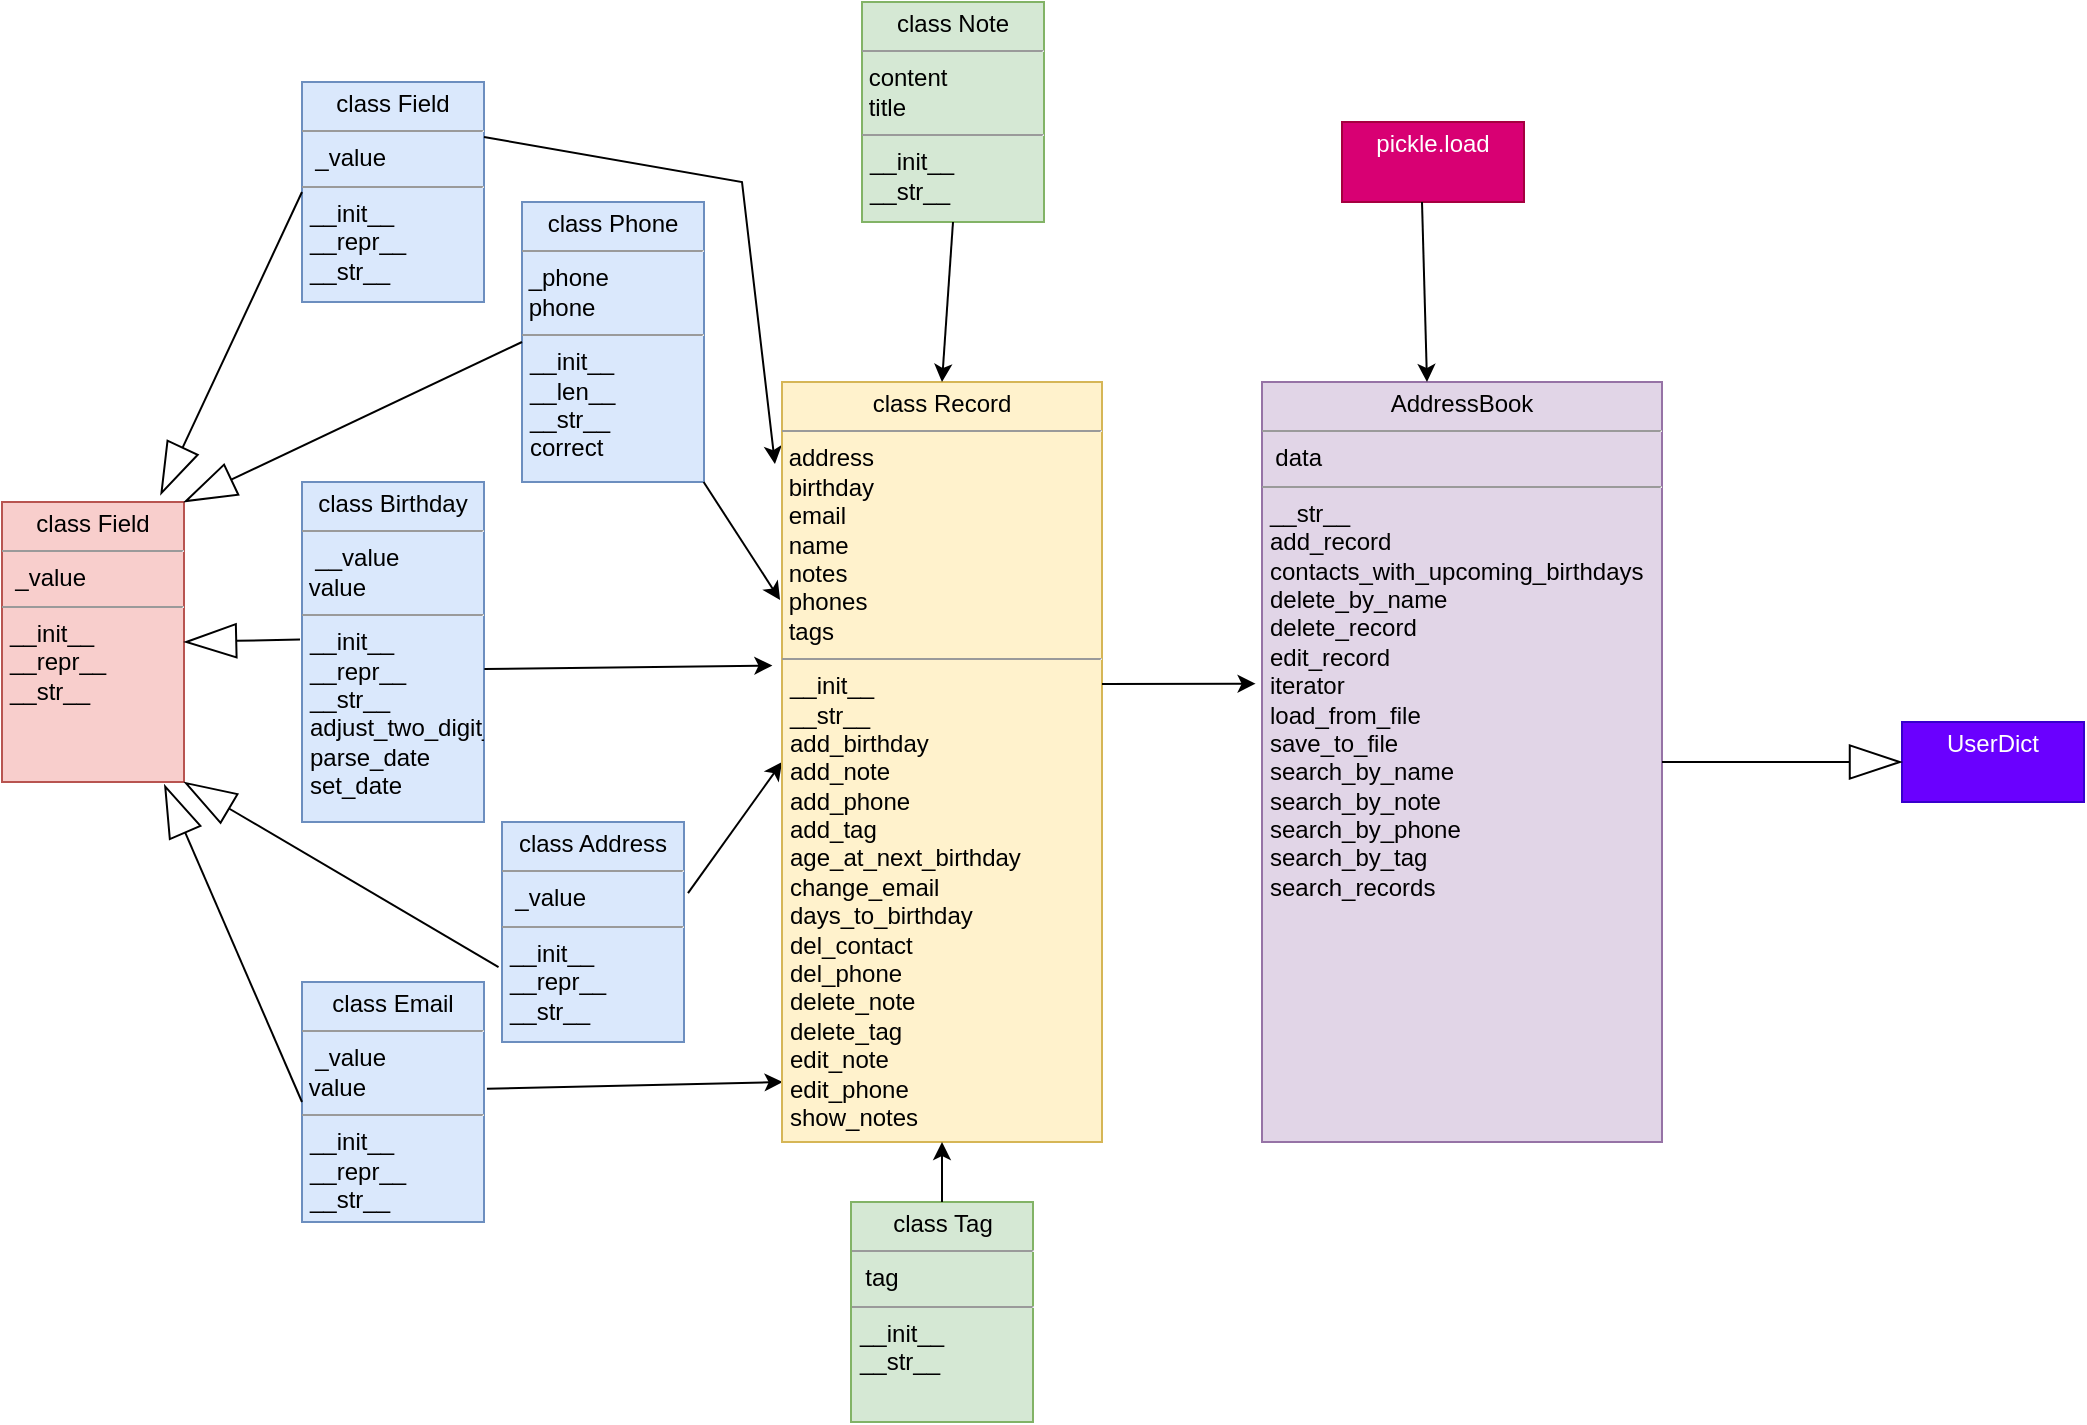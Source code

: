 <mxfile version="21.7.5" type="device">
  <diagram id="C5RBs43oDa-KdzZeNtuy" name="Page-1">
    <mxGraphModel dx="1400" dy="1892" grid="1" gridSize="10" guides="1" tooltips="1" connect="1" arrows="1" fold="1" page="1" pageScale="1" pageWidth="827" pageHeight="1169" math="0" shadow="0">
      <root>
        <mxCell id="WIyWlLk6GJQsqaUBKTNV-0" />
        <mxCell id="WIyWlLk6GJQsqaUBKTNV-1" parent="WIyWlLk6GJQsqaUBKTNV-0" />
        <mxCell id="VwsCQoI9j7GchgmYV7Oo-0" value="&lt;p style=&quot;margin:0px;margin-top:4px;text-align:center;&quot;&gt;class Field&lt;br&gt;&lt;/p&gt;&lt;hr size=&quot;1&quot;&gt;&lt;p style=&quot;margin:0px;margin-left:4px;&quot;&gt;&lt;/p&gt;&amp;nbsp; _value&lt;hr size=&quot;1&quot;&gt;&lt;p style=&quot;margin:0px;margin-left:4px;&quot;&gt;__init__&lt;/p&gt;&lt;p style=&quot;margin:0px;margin-left:4px;&quot;&gt;__repr__&lt;/p&gt;&lt;p style=&quot;margin:0px;margin-left:4px;&quot;&gt;__str__&lt;/p&gt;" style="verticalAlign=top;align=left;overflow=fill;fontSize=12;fontFamily=Helvetica;html=1;whiteSpace=wrap;fillColor=#f8cecc;strokeColor=#b85450;" parent="WIyWlLk6GJQsqaUBKTNV-1" vertex="1">
          <mxGeometry x="10" y="110" width="91" height="140" as="geometry" />
        </mxCell>
        <mxCell id="Tlzxx7g_BvjtaXMO_pwe-0" value="&lt;p style=&quot;margin:0px;margin-top:4px;text-align:center;&quot;&gt;class Field&lt;br&gt;&lt;/p&gt;&lt;hr size=&quot;1&quot;&gt;&lt;p style=&quot;margin:0px;margin-left:4px;&quot;&gt;&lt;/p&gt;&amp;nbsp; _value&lt;hr size=&quot;1&quot;&gt;&lt;p style=&quot;margin:0px;margin-left:4px;&quot;&gt;__init__&lt;/p&gt;&lt;p style=&quot;margin:0px;margin-left:4px;&quot;&gt;__repr__&lt;/p&gt;&lt;p style=&quot;margin:0px;margin-left:4px;&quot;&gt;__str__&lt;/p&gt;" style="verticalAlign=top;align=left;overflow=fill;fontSize=12;fontFamily=Helvetica;html=1;whiteSpace=wrap;fillColor=#dae8fc;strokeColor=#6c8ebf;" vertex="1" parent="WIyWlLk6GJQsqaUBKTNV-1">
          <mxGeometry x="160" y="-100" width="91" height="110" as="geometry" />
        </mxCell>
        <mxCell id="Tlzxx7g_BvjtaXMO_pwe-2" value="&lt;p style=&quot;margin:0px;margin-top:4px;text-align:center;&quot;&gt;class Birthday&lt;br&gt;&lt;/p&gt;&lt;hr size=&quot;1&quot;&gt;&lt;p style=&quot;margin:0px;margin-left:4px;&quot;&gt;&lt;/p&gt;&amp;nbsp;&amp;nbsp;__value&lt;div&gt;&amp;nbsp;value&lt;/div&gt;&lt;hr size=&quot;1&quot;&gt;&lt;p style=&quot;margin:0px;margin-left:4px;&quot;&gt;__init__&lt;/p&gt;&lt;p style=&quot;margin:0px;margin-left:4px;&quot;&gt;__repr__&lt;/p&gt;&lt;p style=&quot;margin:0px;margin-left:4px;&quot;&gt;__str__&lt;/p&gt;&lt;p style=&quot;margin:0px;margin-left:4px;&quot;&gt;adjust_two_digit_year&lt;/p&gt;&lt;p style=&quot;margin:0px;margin-left:4px;&quot;&gt;parse_date&lt;/p&gt;&lt;p style=&quot;margin:0px;margin-left:4px;&quot;&gt;set_date&lt;/p&gt;" style="verticalAlign=top;align=left;overflow=fill;fontSize=12;fontFamily=Helvetica;html=1;whiteSpace=wrap;fillColor=#dae8fc;strokeColor=#6c8ebf;" vertex="1" parent="WIyWlLk6GJQsqaUBKTNV-1">
          <mxGeometry x="160" y="100" width="91" height="170" as="geometry" />
        </mxCell>
        <mxCell id="Tlzxx7g_BvjtaXMO_pwe-3" value="&lt;p style=&quot;margin:0px;margin-top:4px;text-align:center;&quot;&gt;class Address&lt;br&gt;&lt;/p&gt;&lt;hr size=&quot;1&quot;&gt;&lt;p style=&quot;margin:0px;margin-left:4px;&quot;&gt;&lt;/p&gt;&amp;nbsp; _value&lt;hr size=&quot;1&quot;&gt;&lt;p style=&quot;margin:0px;margin-left:4px;&quot;&gt;__init__&lt;/p&gt;&lt;p style=&quot;margin:0px;margin-left:4px;&quot;&gt;__repr__&lt;/p&gt;&lt;p style=&quot;margin:0px;margin-left:4px;&quot;&gt;__str__&lt;/p&gt;" style="verticalAlign=top;align=left;overflow=fill;fontSize=12;fontFamily=Helvetica;html=1;whiteSpace=wrap;fillColor=#dae8fc;strokeColor=#6c8ebf;" vertex="1" parent="WIyWlLk6GJQsqaUBKTNV-1">
          <mxGeometry x="260" y="270" width="91" height="110" as="geometry" />
        </mxCell>
        <mxCell id="Tlzxx7g_BvjtaXMO_pwe-4" value="&lt;p style=&quot;margin:0px;margin-top:4px;text-align:center;&quot;&gt;class Email&lt;br&gt;&lt;/p&gt;&lt;hr size=&quot;1&quot;&gt;&lt;p style=&quot;margin:0px;margin-left:4px;&quot;&gt;&lt;/p&gt;&amp;nbsp;&amp;nbsp;_value&lt;div&gt;&amp;nbsp;value&lt;/div&gt;&lt;hr size=&quot;1&quot;&gt;&lt;p style=&quot;margin:0px;margin-left:4px;&quot;&gt;__init__&lt;/p&gt;&lt;p style=&quot;margin:0px;margin-left:4px;&quot;&gt;__repr__&lt;/p&gt;&lt;p style=&quot;margin:0px;margin-left:4px;&quot;&gt;__str__&lt;/p&gt;" style="verticalAlign=top;align=left;overflow=fill;fontSize=12;fontFamily=Helvetica;html=1;whiteSpace=wrap;fillColor=#dae8fc;strokeColor=#6c8ebf;" vertex="1" parent="WIyWlLk6GJQsqaUBKTNV-1">
          <mxGeometry x="160" y="350" width="91" height="120" as="geometry" />
        </mxCell>
        <mxCell id="Tlzxx7g_BvjtaXMO_pwe-6" value="&lt;p style=&quot;margin:0px;margin-top:4px;text-align:center;&quot;&gt;class Phone&lt;br&gt;&lt;/p&gt;&lt;hr size=&quot;1&quot;&gt;&lt;p style=&quot;margin:0px;margin-left:4px;&quot;&gt;&lt;/p&gt;&amp;nbsp;_phone&lt;div&gt;&amp;nbsp;phone&lt;/div&gt;&lt;hr size=&quot;1&quot;&gt;&lt;p style=&quot;margin:0px;margin-left:4px;&quot;&gt;__init__&lt;/p&gt;&lt;p style=&quot;margin:0px;margin-left:4px;&quot;&gt;__len__&lt;/p&gt;&lt;p style=&quot;margin:0px;margin-left:4px;&quot;&gt;__str__&lt;/p&gt;&lt;p style=&quot;margin:0px;margin-left:4px;&quot;&gt;correct&lt;/p&gt;" style="verticalAlign=top;align=left;overflow=fill;fontSize=12;fontFamily=Helvetica;html=1;whiteSpace=wrap;fillColor=#dae8fc;strokeColor=#6c8ebf;" vertex="1" parent="WIyWlLk6GJQsqaUBKTNV-1">
          <mxGeometry x="270" y="-40" width="91" height="140" as="geometry" />
        </mxCell>
        <mxCell id="Tlzxx7g_BvjtaXMO_pwe-7" value="" style="endArrow=classic;html=1;rounded=0;entryX=-0.022;entryY=0.108;entryDx=0;entryDy=0;entryPerimeter=0;exitX=1;exitY=0.25;exitDx=0;exitDy=0;" edge="1" parent="WIyWlLk6GJQsqaUBKTNV-1" source="Tlzxx7g_BvjtaXMO_pwe-0" target="Tlzxx7g_BvjtaXMO_pwe-13">
          <mxGeometry width="50" height="50" relative="1" as="geometry">
            <mxPoint x="160" y="-10" as="sourcePoint" />
            <mxPoint x="110" y="30" as="targetPoint" />
            <Array as="points">
              <mxPoint x="380" y="-50" />
            </Array>
          </mxGeometry>
        </mxCell>
        <mxCell id="Tlzxx7g_BvjtaXMO_pwe-8" value="" style="endArrow=classic;html=1;rounded=0;entryX=-0.006;entryY=0.287;entryDx=0;entryDy=0;entryPerimeter=0;" edge="1" parent="WIyWlLk6GJQsqaUBKTNV-1" source="Tlzxx7g_BvjtaXMO_pwe-6" target="Tlzxx7g_BvjtaXMO_pwe-13">
          <mxGeometry width="50" height="50" relative="1" as="geometry">
            <mxPoint x="170" as="sourcePoint" />
            <mxPoint x="111" y="120" as="targetPoint" />
          </mxGeometry>
        </mxCell>
        <mxCell id="Tlzxx7g_BvjtaXMO_pwe-9" value="" style="endArrow=classic;html=1;rounded=0;entryX=-0.03;entryY=0.373;entryDx=0;entryDy=0;entryPerimeter=0;exitX=1.002;exitY=0.55;exitDx=0;exitDy=0;exitPerimeter=0;" edge="1" parent="WIyWlLk6GJQsqaUBKTNV-1" source="Tlzxx7g_BvjtaXMO_pwe-2" target="Tlzxx7g_BvjtaXMO_pwe-13">
          <mxGeometry width="50" height="50" relative="1" as="geometry">
            <mxPoint x="280" y="50" as="sourcePoint" />
            <mxPoint x="100" y="140" as="targetPoint" />
          </mxGeometry>
        </mxCell>
        <mxCell id="Tlzxx7g_BvjtaXMO_pwe-10" value="" style="endArrow=classic;html=1;rounded=0;entryX=0;entryY=0.5;entryDx=0;entryDy=0;exitX=1.022;exitY=0.323;exitDx=0;exitDy=0;exitPerimeter=0;" edge="1" parent="WIyWlLk6GJQsqaUBKTNV-1" source="Tlzxx7g_BvjtaXMO_pwe-3" target="Tlzxx7g_BvjtaXMO_pwe-13">
          <mxGeometry width="50" height="50" relative="1" as="geometry">
            <mxPoint x="170" y="180" as="sourcePoint" />
            <mxPoint x="110" y="160" as="targetPoint" />
            <Array as="points" />
          </mxGeometry>
        </mxCell>
        <mxCell id="Tlzxx7g_BvjtaXMO_pwe-11" value="" style="endArrow=classic;html=1;rounded=0;entryX=0.002;entryY=0.921;entryDx=0;entryDy=0;entryPerimeter=0;exitX=1.016;exitY=0.445;exitDx=0;exitDy=0;exitPerimeter=0;" edge="1" parent="WIyWlLk6GJQsqaUBKTNV-1" source="Tlzxx7g_BvjtaXMO_pwe-4" target="Tlzxx7g_BvjtaXMO_pwe-13">
          <mxGeometry width="50" height="50" relative="1" as="geometry">
            <mxPoint x="170" y="180" as="sourcePoint" />
            <mxPoint x="110" y="160" as="targetPoint" />
          </mxGeometry>
        </mxCell>
        <mxCell id="Tlzxx7g_BvjtaXMO_pwe-13" value="&lt;p style=&quot;margin:0px;margin-top:4px;text-align:center;&quot;&gt;class Record&lt;br&gt;&lt;/p&gt;&lt;hr size=&quot;1&quot;&gt;&lt;p style=&quot;margin:0px;margin-left:4px;&quot;&gt;&lt;/p&gt;&amp;nbsp;address&lt;div&gt;&amp;nbsp;birthday&lt;/div&gt;&lt;div&gt;&amp;nbsp;email&lt;/div&gt;&lt;div&gt;&amp;nbsp;name&lt;/div&gt;&lt;div&gt;&amp;nbsp;notes&lt;/div&gt;&lt;div&gt;&amp;nbsp;phones&lt;/div&gt;&lt;div&gt;&amp;nbsp;tags&lt;/div&gt;&lt;hr size=&quot;1&quot;&gt;&lt;p style=&quot;margin:0px;margin-left:4px;&quot;&gt;__init__&lt;/p&gt;&lt;p style=&quot;margin:0px;margin-left:4px;&quot;&gt;__str__&lt;/p&gt;&lt;p style=&quot;margin:0px;margin-left:4px;&quot;&gt;add_birthday&lt;/p&gt;&lt;p style=&quot;margin:0px;margin-left:4px;&quot;&gt;add_note&lt;/p&gt;&lt;p style=&quot;margin:0px;margin-left:4px;&quot;&gt;add_phone&lt;/p&gt;&lt;p style=&quot;margin:0px;margin-left:4px;&quot;&gt;add_tag&lt;/p&gt;&lt;p style=&quot;margin:0px;margin-left:4px;&quot;&gt;age_at_next_birthday&lt;/p&gt;&lt;p style=&quot;margin:0px;margin-left:4px;&quot;&gt;change_email&lt;/p&gt;&lt;p style=&quot;margin:0px;margin-left:4px;&quot;&gt;days_to_birthday&lt;/p&gt;&lt;p style=&quot;margin:0px;margin-left:4px;&quot;&gt;del_contact&lt;/p&gt;&lt;p style=&quot;margin:0px;margin-left:4px;&quot;&gt;del_phone&lt;/p&gt;&lt;p style=&quot;margin:0px;margin-left:4px;&quot;&gt;delete_note&lt;/p&gt;&lt;p style=&quot;margin:0px;margin-left:4px;&quot;&gt;delete_tag&lt;/p&gt;&lt;p style=&quot;margin:0px;margin-left:4px;&quot;&gt;edit_note&lt;/p&gt;&lt;p style=&quot;margin:0px;margin-left:4px;&quot;&gt;edit_phone&lt;/p&gt;&lt;p style=&quot;margin:0px;margin-left:4px;&quot;&gt;show_notes&lt;/p&gt;" style="verticalAlign=top;align=left;overflow=fill;fontSize=12;fontFamily=Helvetica;html=1;whiteSpace=wrap;fillColor=#fff2cc;strokeColor=#d6b656;" vertex="1" parent="WIyWlLk6GJQsqaUBKTNV-1">
          <mxGeometry x="400" y="50" width="160" height="380" as="geometry" />
        </mxCell>
        <mxCell id="Tlzxx7g_BvjtaXMO_pwe-19" value="" style="endArrow=blockThin;endFill=0;endSize=24;html=1;rounded=0;fontFamily=Helvetica;fontSize=12;fontColor=default;entryX=0.892;entryY=1.009;entryDx=0;entryDy=0;entryPerimeter=0;exitX=0;exitY=0.5;exitDx=0;exitDy=0;" edge="1" parent="WIyWlLk6GJQsqaUBKTNV-1" source="Tlzxx7g_BvjtaXMO_pwe-4" target="VwsCQoI9j7GchgmYV7Oo-0">
          <mxGeometry width="160" relative="1" as="geometry">
            <mxPoint x="350" y="360" as="sourcePoint" />
            <mxPoint x="510" y="360" as="targetPoint" />
          </mxGeometry>
        </mxCell>
        <mxCell id="Tlzxx7g_BvjtaXMO_pwe-20" value="" style="endArrow=blockThin;endFill=0;endSize=24;html=1;rounded=0;fontFamily=Helvetica;fontSize=12;fontColor=default;entryX=1;entryY=1;entryDx=0;entryDy=0;exitX=-0.019;exitY=0.66;exitDx=0;exitDy=0;exitPerimeter=0;" edge="1" parent="WIyWlLk6GJQsqaUBKTNV-1" source="Tlzxx7g_BvjtaXMO_pwe-3" target="VwsCQoI9j7GchgmYV7Oo-0">
          <mxGeometry width="160" relative="1" as="geometry">
            <mxPoint x="170" y="420" as="sourcePoint" />
            <mxPoint x="101" y="231" as="targetPoint" />
          </mxGeometry>
        </mxCell>
        <mxCell id="Tlzxx7g_BvjtaXMO_pwe-21" value="" style="endArrow=blockThin;endFill=0;endSize=24;html=1;rounded=0;fontFamily=Helvetica;fontSize=12;fontColor=default;entryX=1;entryY=0.5;entryDx=0;entryDy=0;exitX=-0.011;exitY=0.463;exitDx=0;exitDy=0;exitPerimeter=0;" edge="1" parent="WIyWlLk6GJQsqaUBKTNV-1" source="Tlzxx7g_BvjtaXMO_pwe-2" target="VwsCQoI9j7GchgmYV7Oo-0">
          <mxGeometry width="160" relative="1" as="geometry">
            <mxPoint x="268" y="353" as="sourcePoint" />
            <mxPoint x="111" y="260" as="targetPoint" />
          </mxGeometry>
        </mxCell>
        <mxCell id="Tlzxx7g_BvjtaXMO_pwe-22" value="" style="endArrow=blockThin;endFill=0;endSize=24;html=1;rounded=0;fontFamily=Helvetica;fontSize=12;fontColor=default;entryX=1;entryY=0;entryDx=0;entryDy=0;exitX=0;exitY=0.5;exitDx=0;exitDy=0;" edge="1" parent="WIyWlLk6GJQsqaUBKTNV-1" source="Tlzxx7g_BvjtaXMO_pwe-6" target="VwsCQoI9j7GchgmYV7Oo-0">
          <mxGeometry width="160" relative="1" as="geometry">
            <mxPoint x="169" y="189" as="sourcePoint" />
            <mxPoint x="111" y="190" as="targetPoint" />
          </mxGeometry>
        </mxCell>
        <mxCell id="Tlzxx7g_BvjtaXMO_pwe-23" value="" style="endArrow=blockThin;endFill=0;endSize=24;html=1;rounded=0;fontFamily=Helvetica;fontSize=12;fontColor=default;entryX=0.871;entryY=-0.025;entryDx=0;entryDy=0;exitX=0;exitY=0.5;exitDx=0;exitDy=0;entryPerimeter=0;" edge="1" parent="WIyWlLk6GJQsqaUBKTNV-1" source="Tlzxx7g_BvjtaXMO_pwe-0" target="VwsCQoI9j7GchgmYV7Oo-0">
          <mxGeometry width="160" relative="1" as="geometry">
            <mxPoint x="280" y="40" as="sourcePoint" />
            <mxPoint x="111" y="120" as="targetPoint" />
          </mxGeometry>
        </mxCell>
        <mxCell id="Tlzxx7g_BvjtaXMO_pwe-24" value="&lt;p style=&quot;margin:0px;margin-top:4px;text-align:center;&quot;&gt;class Note&lt;br&gt;&lt;/p&gt;&lt;hr size=&quot;1&quot;&gt;&lt;p style=&quot;margin:0px;margin-left:4px;&quot;&gt;&lt;/p&gt;&amp;nbsp;content&lt;div&gt;&amp;nbsp;title&lt;/div&gt;&lt;hr size=&quot;1&quot;&gt;&lt;p style=&quot;margin:0px;margin-left:4px;&quot;&gt;__init__&lt;/p&gt;&lt;p style=&quot;margin:0px;margin-left:4px;&quot;&gt;__str__&lt;/p&gt;" style="verticalAlign=top;align=left;overflow=fill;fontSize=12;fontFamily=Helvetica;html=1;whiteSpace=wrap;fillColor=#d5e8d4;strokeColor=#82b366;" vertex="1" parent="WIyWlLk6GJQsqaUBKTNV-1">
          <mxGeometry x="440" y="-140" width="91" height="110" as="geometry" />
        </mxCell>
        <mxCell id="Tlzxx7g_BvjtaXMO_pwe-25" value="&lt;p style=&quot;margin:0px;margin-top:4px;text-align:center;&quot;&gt;class Tag&lt;br&gt;&lt;/p&gt;&lt;hr size=&quot;1&quot;&gt;&lt;p style=&quot;margin:0px;margin-left:4px;&quot;&gt;&lt;/p&gt;&amp;nbsp;&amp;nbsp;tag&lt;hr size=&quot;1&quot;&gt;&lt;p style=&quot;margin:0px;margin-left:4px;&quot;&gt;__init__&lt;/p&gt;&lt;p style=&quot;margin:0px;margin-left:4px;&quot;&gt;__str__&lt;/p&gt;" style="verticalAlign=top;align=left;overflow=fill;fontSize=12;fontFamily=Helvetica;html=1;whiteSpace=wrap;fillColor=#d5e8d4;strokeColor=#82b366;" vertex="1" parent="WIyWlLk6GJQsqaUBKTNV-1">
          <mxGeometry x="434.5" y="460" width="91" height="110" as="geometry" />
        </mxCell>
        <mxCell id="Tlzxx7g_BvjtaXMO_pwe-26" value="" style="endArrow=classic;html=1;rounded=0;entryX=0.5;entryY=1;entryDx=0;entryDy=0;exitX=0.5;exitY=0;exitDx=0;exitDy=0;" edge="1" parent="WIyWlLk6GJQsqaUBKTNV-1" source="Tlzxx7g_BvjtaXMO_pwe-25" target="Tlzxx7g_BvjtaXMO_pwe-13">
          <mxGeometry width="50" height="50" relative="1" as="geometry">
            <mxPoint x="262" y="413" as="sourcePoint" />
            <mxPoint x="410" y="410" as="targetPoint" />
          </mxGeometry>
        </mxCell>
        <mxCell id="Tlzxx7g_BvjtaXMO_pwe-27" value="" style="endArrow=classic;html=1;rounded=0;entryX=0.5;entryY=0;entryDx=0;entryDy=0;exitX=0.5;exitY=1;exitDx=0;exitDy=0;" edge="1" parent="WIyWlLk6GJQsqaUBKTNV-1" source="Tlzxx7g_BvjtaXMO_pwe-24" target="Tlzxx7g_BvjtaXMO_pwe-13">
          <mxGeometry width="50" height="50" relative="1" as="geometry">
            <mxPoint x="490" y="470" as="sourcePoint" />
            <mxPoint x="490" y="440" as="targetPoint" />
          </mxGeometry>
        </mxCell>
        <mxCell id="Tlzxx7g_BvjtaXMO_pwe-29" value="&lt;p style=&quot;margin:0px;margin-top:4px;text-align:center;&quot;&gt;AddressBook&lt;br&gt;&lt;/p&gt;&lt;hr size=&quot;1&quot;&gt;&lt;p style=&quot;margin:0px;margin-left:4px;&quot;&gt;&lt;/p&gt;&amp;nbsp; data&lt;br&gt;&lt;hr size=&quot;1&quot;&gt;&lt;p style=&quot;margin:0px;margin-left:4px;&quot;&gt;__str__&lt;/p&gt;&lt;p style=&quot;margin:0px;margin-left:4px;&quot;&gt;add_record&lt;/p&gt;&lt;p style=&quot;margin:0px;margin-left:4px;&quot;&gt;contacts_with_upcoming_birthdays&lt;/p&gt;&lt;p style=&quot;margin:0px;margin-left:4px;&quot;&gt;delete_by_name&lt;/p&gt;&lt;p style=&quot;margin:0px;margin-left:4px;&quot;&gt;delete_record&lt;/p&gt;&lt;p style=&quot;margin:0px;margin-left:4px;&quot;&gt;edit_record&lt;/p&gt;&lt;p style=&quot;margin:0px;margin-left:4px;&quot;&gt;iterator&lt;/p&gt;&lt;p style=&quot;margin:0px;margin-left:4px;&quot;&gt;load_from_file&lt;/p&gt;&lt;p style=&quot;margin:0px;margin-left:4px;&quot;&gt;save_to_file&lt;/p&gt;&lt;p style=&quot;margin:0px;margin-left:4px;&quot;&gt;search_by_name&lt;/p&gt;&lt;p style=&quot;margin:0px;margin-left:4px;&quot;&gt;search_by_note&lt;/p&gt;&lt;p style=&quot;margin:0px;margin-left:4px;&quot;&gt;search_by_phone&lt;/p&gt;&lt;p style=&quot;margin:0px;margin-left:4px;&quot;&gt;search_by_tag&lt;/p&gt;&lt;p style=&quot;margin:0px;margin-left:4px;&quot;&gt;search_records&lt;/p&gt;" style="verticalAlign=top;align=left;overflow=fill;fontSize=12;fontFamily=Helvetica;html=1;whiteSpace=wrap;fillColor=#e1d5e7;strokeColor=#9673a6;" vertex="1" parent="WIyWlLk6GJQsqaUBKTNV-1">
          <mxGeometry x="640" y="50" width="200" height="380" as="geometry" />
        </mxCell>
        <mxCell id="Tlzxx7g_BvjtaXMO_pwe-30" value="" style="endArrow=classic;html=1;rounded=0;entryX=-0.016;entryY=0.397;entryDx=0;entryDy=0;entryPerimeter=0;" edge="1" parent="WIyWlLk6GJQsqaUBKTNV-1" target="Tlzxx7g_BvjtaXMO_pwe-29">
          <mxGeometry width="50" height="50" relative="1" as="geometry">
            <mxPoint x="560" y="201" as="sourcePoint" />
            <mxPoint x="405" y="202" as="targetPoint" />
          </mxGeometry>
        </mxCell>
        <mxCell id="Tlzxx7g_BvjtaXMO_pwe-31" value="&lt;p style=&quot;margin:0px;margin-top:4px;text-align:center;&quot;&gt;pickle.load&lt;br&gt;&lt;/p&gt;" style="verticalAlign=top;align=left;overflow=fill;fontSize=12;fontFamily=Helvetica;html=1;whiteSpace=wrap;fillColor=#d80073;strokeColor=#A50040;fontColor=#ffffff;" vertex="1" parent="WIyWlLk6GJQsqaUBKTNV-1">
          <mxGeometry x="680" y="-80" width="91" height="40" as="geometry" />
        </mxCell>
        <mxCell id="Tlzxx7g_BvjtaXMO_pwe-32" value="" style="endArrow=classic;html=1;rounded=0;entryX=0.5;entryY=0;entryDx=0;entryDy=0;" edge="1" parent="WIyWlLk6GJQsqaUBKTNV-1">
          <mxGeometry width="50" height="50" relative="1" as="geometry">
            <mxPoint x="720" y="-40" as="sourcePoint" />
            <mxPoint x="722.5" y="50" as="targetPoint" />
          </mxGeometry>
        </mxCell>
        <mxCell id="Tlzxx7g_BvjtaXMO_pwe-33" value="&lt;p style=&quot;margin:0px;margin-top:4px;text-align:center;&quot;&gt;UserDict&lt;br&gt;&lt;/p&gt;" style="verticalAlign=top;align=left;overflow=fill;fontSize=12;fontFamily=Helvetica;html=1;whiteSpace=wrap;fillColor=#6a00ff;strokeColor=#3700CC;fontColor=#ffffff;" vertex="1" parent="WIyWlLk6GJQsqaUBKTNV-1">
          <mxGeometry x="960" y="220" width="91" height="40" as="geometry" />
        </mxCell>
        <mxCell id="Tlzxx7g_BvjtaXMO_pwe-34" value="" style="endArrow=blockThin;endFill=0;endSize=24;html=1;rounded=0;fontFamily=Helvetica;fontSize=12;fontColor=default;entryX=0;entryY=0.5;entryDx=0;entryDy=0;exitX=1;exitY=0.5;exitDx=0;exitDy=0;" edge="1" parent="WIyWlLk6GJQsqaUBKTNV-1" source="Tlzxx7g_BvjtaXMO_pwe-29" target="Tlzxx7g_BvjtaXMO_pwe-33">
          <mxGeometry width="160" relative="1" as="geometry">
            <mxPoint x="918" y="200" as="sourcePoint" />
            <mxPoint x="860" y="201" as="targetPoint" />
          </mxGeometry>
        </mxCell>
      </root>
    </mxGraphModel>
  </diagram>
</mxfile>
